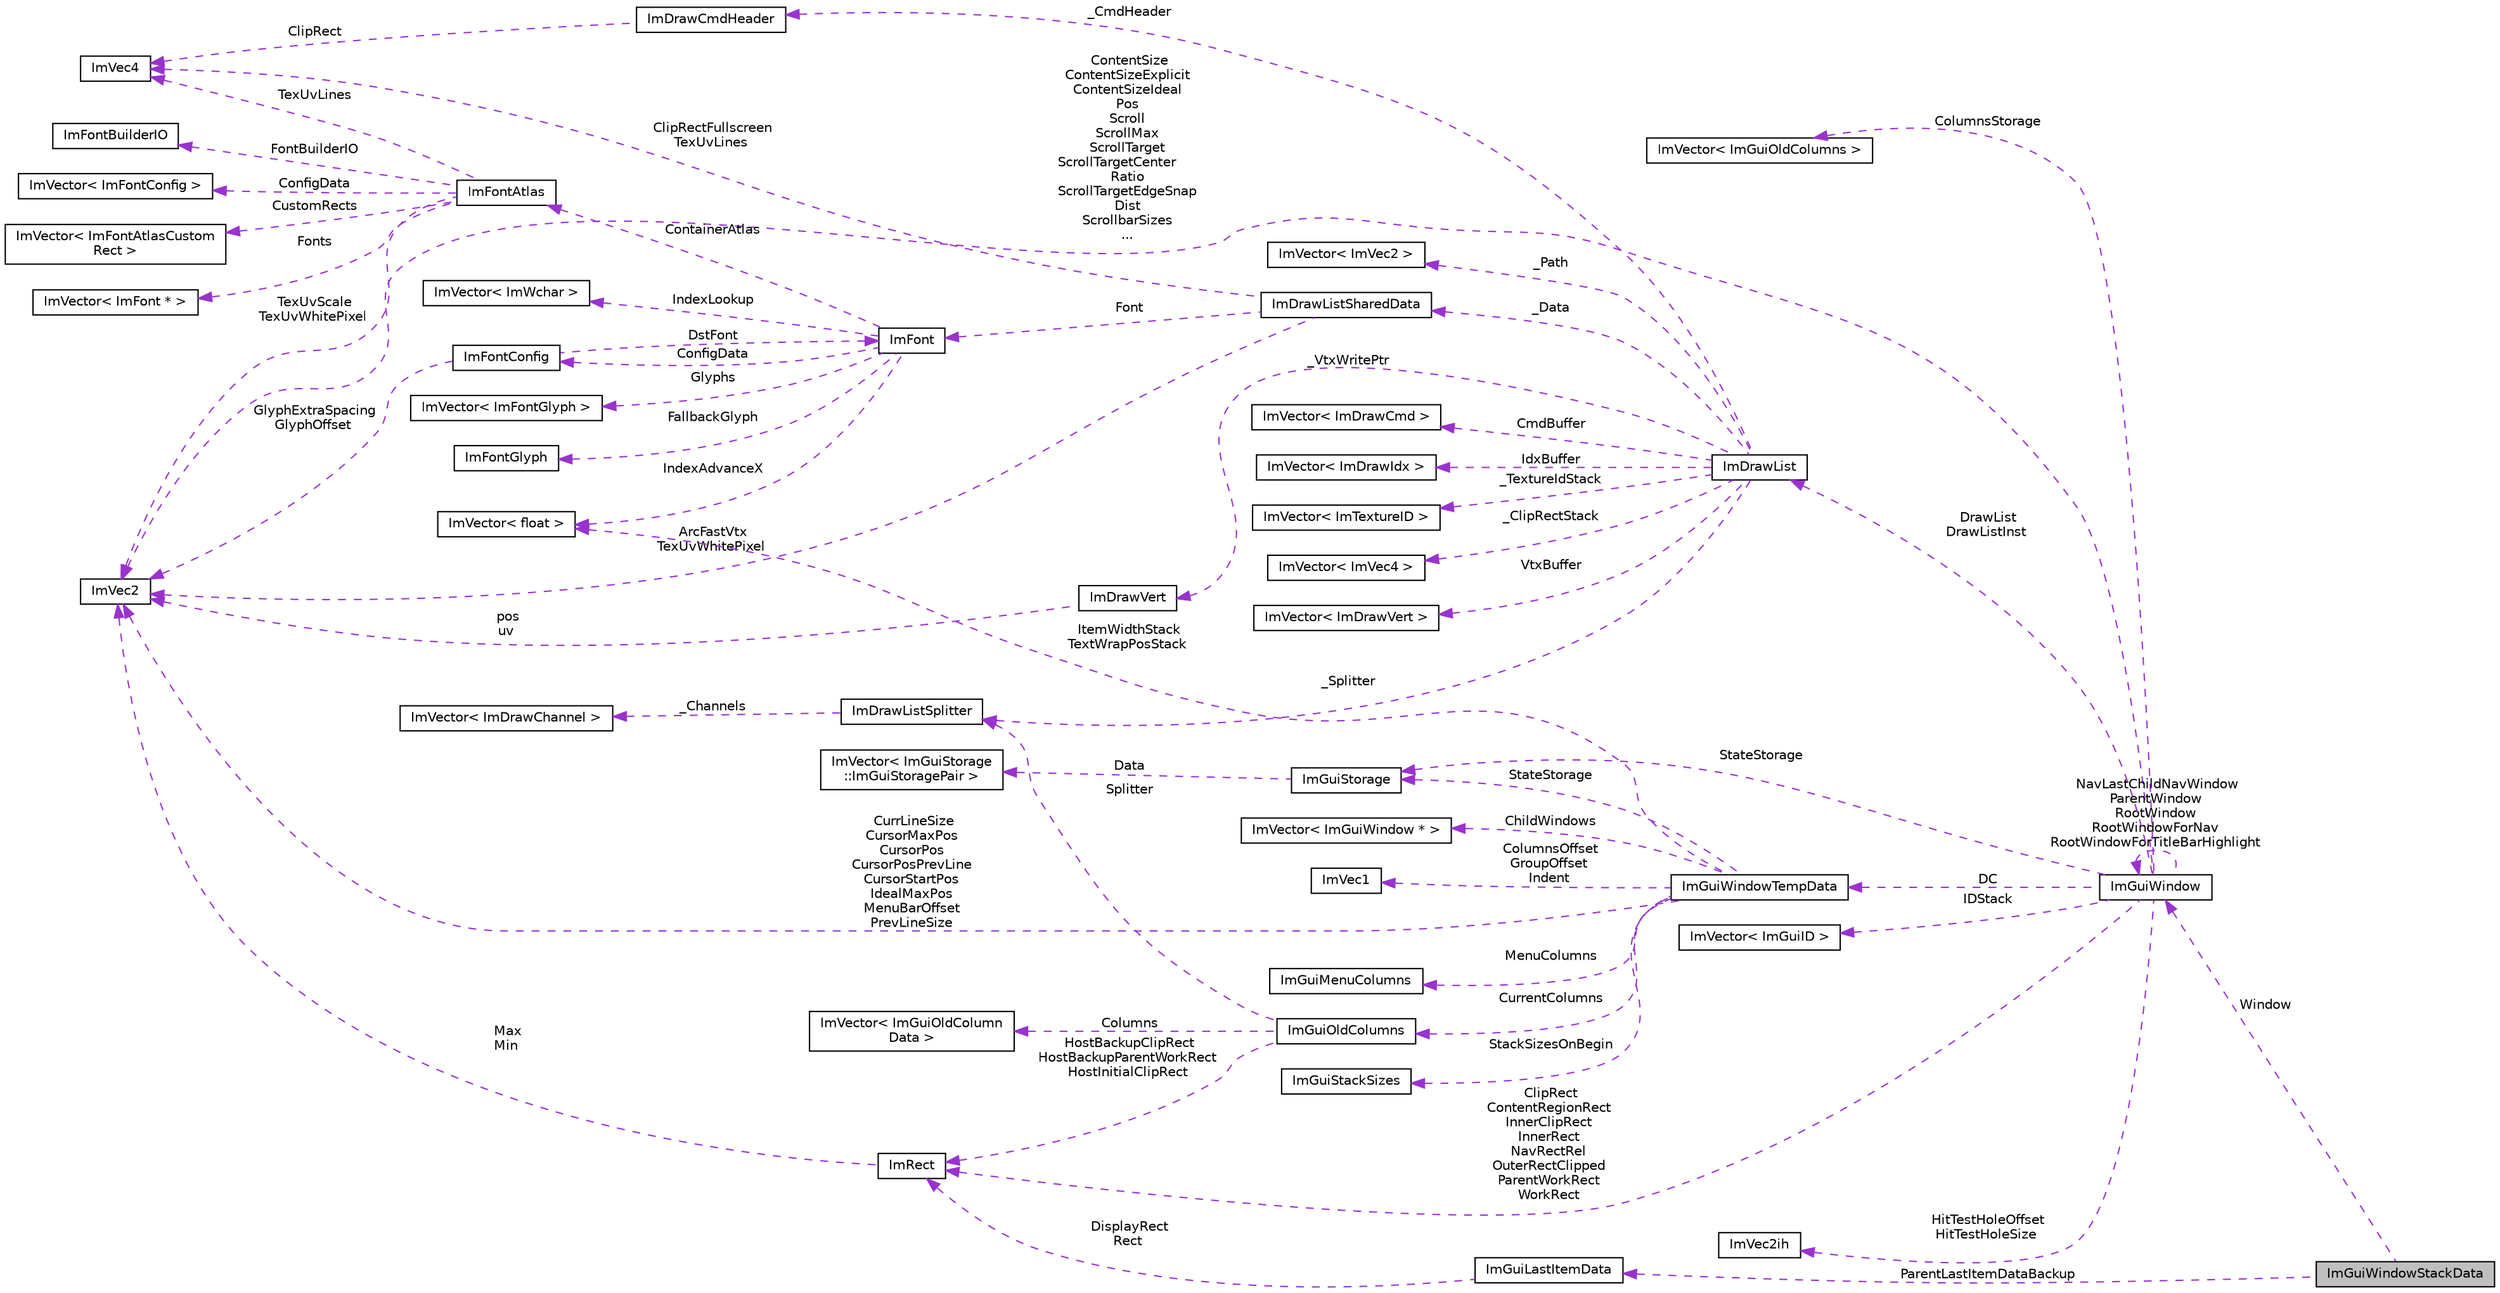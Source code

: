 digraph "ImGuiWindowStackData"
{
 // LATEX_PDF_SIZE
  edge [fontname="Helvetica",fontsize="10",labelfontname="Helvetica",labelfontsize="10"];
  node [fontname="Helvetica",fontsize="10",shape=record];
  rankdir="LR";
  Node1 [label="ImGuiWindowStackData",height=0.2,width=0.4,color="black", fillcolor="grey75", style="filled", fontcolor="black",tooltip=" "];
  Node2 -> Node1 [dir="back",color="darkorchid3",fontsize="10",style="dashed",label=" ParentLastItemDataBackup" ];
  Node2 [label="ImGuiLastItemData",height=0.2,width=0.4,color="black", fillcolor="white", style="filled",URL="$struct_im_gui_last_item_data.html",tooltip=" "];
  Node3 -> Node2 [dir="back",color="darkorchid3",fontsize="10",style="dashed",label=" DisplayRect\nRect" ];
  Node3 [label="ImRect",height=0.2,width=0.4,color="black", fillcolor="white", style="filled",URL="$struct_im_rect.html",tooltip=" "];
  Node4 -> Node3 [dir="back",color="darkorchid3",fontsize="10",style="dashed",label=" Max\nMin" ];
  Node4 [label="ImVec2",height=0.2,width=0.4,color="black", fillcolor="white", style="filled",URL="$struct_im_vec2.html",tooltip=" "];
  Node5 -> Node1 [dir="back",color="darkorchid3",fontsize="10",style="dashed",label=" Window" ];
  Node5 [label="ImGuiWindow",height=0.2,width=0.4,color="black", fillcolor="white", style="filled",URL="$struct_im_gui_window.html",tooltip=" "];
  Node6 -> Node5 [dir="back",color="darkorchid3",fontsize="10",style="dashed",label=" HitTestHoleOffset\nHitTestHoleSize" ];
  Node6 [label="ImVec2ih",height=0.2,width=0.4,color="black", fillcolor="white", style="filled",URL="$struct_im_vec2ih.html",tooltip=" "];
  Node7 -> Node5 [dir="back",color="darkorchid3",fontsize="10",style="dashed",label=" StateStorage" ];
  Node7 [label="ImGuiStorage",height=0.2,width=0.4,color="black", fillcolor="white", style="filled",URL="$struct_im_gui_storage.html",tooltip=" "];
  Node8 -> Node7 [dir="back",color="darkorchid3",fontsize="10",style="dashed",label=" Data" ];
  Node8 [label="ImVector\< ImGuiStorage\l::ImGuiStoragePair \>",height=0.2,width=0.4,color="black", fillcolor="white", style="filled",URL="$struct_im_vector.html",tooltip=" "];
  Node4 -> Node5 [dir="back",color="darkorchid3",fontsize="10",style="dashed",label=" ContentSize\nContentSizeExplicit\nContentSizeIdeal\nPos\nScroll\nScrollMax\nScrollTarget\nScrollTargetCenter\lRatio\nScrollTargetEdgeSnap\lDist\nScrollbarSizes\n..." ];
  Node3 -> Node5 [dir="back",color="darkorchid3",fontsize="10",style="dashed",label=" ClipRect\nContentRegionRect\nInnerClipRect\nInnerRect\nNavRectRel\nOuterRectClipped\nParentWorkRect\nWorkRect" ];
  Node9 -> Node5 [dir="back",color="darkorchid3",fontsize="10",style="dashed",label=" ColumnsStorage" ];
  Node9 [label="ImVector\< ImGuiOldColumns \>",height=0.2,width=0.4,color="black", fillcolor="white", style="filled",URL="$struct_im_vector.html",tooltip=" "];
  Node10 -> Node5 [dir="back",color="darkorchid3",fontsize="10",style="dashed",label=" DC" ];
  Node10 [label="ImGuiWindowTempData",height=0.2,width=0.4,color="black", fillcolor="white", style="filled",URL="$struct_im_gui_window_temp_data.html",tooltip=" "];
  Node11 -> Node10 [dir="back",color="darkorchid3",fontsize="10",style="dashed",label=" ColumnsOffset\nGroupOffset\nIndent" ];
  Node11 [label="ImVec1",height=0.2,width=0.4,color="black", fillcolor="white", style="filled",URL="$struct_im_vec1.html",tooltip=" "];
  Node7 -> Node10 [dir="back",color="darkorchid3",fontsize="10",style="dashed",label=" StateStorage" ];
  Node4 -> Node10 [dir="back",color="darkorchid3",fontsize="10",style="dashed",label=" CurrLineSize\nCursorMaxPos\nCursorPos\nCursorPosPrevLine\nCursorStartPos\nIdealMaxPos\nMenuBarOffset\nPrevLineSize" ];
  Node12 -> Node10 [dir="back",color="darkorchid3",fontsize="10",style="dashed",label=" CurrentColumns" ];
  Node12 [label="ImGuiOldColumns",height=0.2,width=0.4,color="black", fillcolor="white", style="filled",URL="$struct_im_gui_old_columns.html",tooltip=" "];
  Node3 -> Node12 [dir="back",color="darkorchid3",fontsize="10",style="dashed",label=" HostBackupClipRect\nHostBackupParentWorkRect\nHostInitialClipRect" ];
  Node13 -> Node12 [dir="back",color="darkorchid3",fontsize="10",style="dashed",label=" Columns" ];
  Node13 [label="ImVector\< ImGuiOldColumn\lData \>",height=0.2,width=0.4,color="black", fillcolor="white", style="filled",URL="$struct_im_vector.html",tooltip=" "];
  Node14 -> Node12 [dir="back",color="darkorchid3",fontsize="10",style="dashed",label=" Splitter" ];
  Node14 [label="ImDrawListSplitter",height=0.2,width=0.4,color="black", fillcolor="white", style="filled",URL="$struct_im_draw_list_splitter.html",tooltip=" "];
  Node15 -> Node14 [dir="back",color="darkorchid3",fontsize="10",style="dashed",label=" _Channels" ];
  Node15 [label="ImVector\< ImDrawChannel \>",height=0.2,width=0.4,color="black", fillcolor="white", style="filled",URL="$struct_im_vector.html",tooltip=" "];
  Node16 -> Node10 [dir="back",color="darkorchid3",fontsize="10",style="dashed",label=" StackSizesOnBegin" ];
  Node16 [label="ImGuiStackSizes",height=0.2,width=0.4,color="black", fillcolor="white", style="filled",URL="$struct_im_gui_stack_sizes.html",tooltip=" "];
  Node17 -> Node10 [dir="back",color="darkorchid3",fontsize="10",style="dashed",label=" ChildWindows" ];
  Node17 [label="ImVector\< ImGuiWindow * \>",height=0.2,width=0.4,color="black", fillcolor="white", style="filled",URL="$struct_im_vector.html",tooltip=" "];
  Node18 -> Node10 [dir="back",color="darkorchid3",fontsize="10",style="dashed",label=" ItemWidthStack\nTextWrapPosStack" ];
  Node18 [label="ImVector\< float \>",height=0.2,width=0.4,color="black", fillcolor="white", style="filled",URL="$struct_im_vector.html",tooltip=" "];
  Node19 -> Node10 [dir="back",color="darkorchid3",fontsize="10",style="dashed",label=" MenuColumns" ];
  Node19 [label="ImGuiMenuColumns",height=0.2,width=0.4,color="black", fillcolor="white", style="filled",URL="$struct_im_gui_menu_columns.html",tooltip=" "];
  Node20 -> Node5 [dir="back",color="darkorchid3",fontsize="10",style="dashed",label=" IDStack" ];
  Node20 [label="ImVector\< ImGuiID \>",height=0.2,width=0.4,color="black", fillcolor="white", style="filled",URL="$struct_im_vector.html",tooltip=" "];
  Node5 -> Node5 [dir="back",color="darkorchid3",fontsize="10",style="dashed",label=" NavLastChildNavWindow\nParentWindow\nRootWindow\nRootWindowForNav\nRootWindowForTitleBarHighlight" ];
  Node21 -> Node5 [dir="back",color="darkorchid3",fontsize="10",style="dashed",label=" DrawList\nDrawListInst" ];
  Node21 [label="ImDrawList",height=0.2,width=0.4,color="black", fillcolor="white", style="filled",URL="$struct_im_draw_list.html",tooltip=" "];
  Node22 -> Node21 [dir="back",color="darkorchid3",fontsize="10",style="dashed",label=" _ClipRectStack" ];
  Node22 [label="ImVector\< ImVec4 \>",height=0.2,width=0.4,color="black", fillcolor="white", style="filled",URL="$struct_im_vector.html",tooltip=" "];
  Node23 -> Node21 [dir="back",color="darkorchid3",fontsize="10",style="dashed",label=" VtxBuffer" ];
  Node23 [label="ImVector\< ImDrawVert \>",height=0.2,width=0.4,color="black", fillcolor="white", style="filled",URL="$struct_im_vector.html",tooltip=" "];
  Node24 -> Node21 [dir="back",color="darkorchid3",fontsize="10",style="dashed",label=" _Path" ];
  Node24 [label="ImVector\< ImVec2 \>",height=0.2,width=0.4,color="black", fillcolor="white", style="filled",URL="$struct_im_vector.html",tooltip=" "];
  Node25 -> Node21 [dir="back",color="darkorchid3",fontsize="10",style="dashed",label=" _Data" ];
  Node25 [label="ImDrawListSharedData",height=0.2,width=0.4,color="black", fillcolor="white", style="filled",URL="$struct_im_draw_list_shared_data.html",tooltip=" "];
  Node4 -> Node25 [dir="back",color="darkorchid3",fontsize="10",style="dashed",label=" ArcFastVtx\nTexUvWhitePixel" ];
  Node26 -> Node25 [dir="back",color="darkorchid3",fontsize="10",style="dashed",label=" ClipRectFullscreen\nTexUvLines" ];
  Node26 [label="ImVec4",height=0.2,width=0.4,color="black", fillcolor="white", style="filled",URL="$struct_im_vec4.html",tooltip=" "];
  Node27 -> Node25 [dir="back",color="darkorchid3",fontsize="10",style="dashed",label=" Font" ];
  Node27 [label="ImFont",height=0.2,width=0.4,color="black", fillcolor="white", style="filled",URL="$struct_im_font.html",tooltip=" "];
  Node28 -> Node27 [dir="back",color="darkorchid3",fontsize="10",style="dashed",label=" Glyphs" ];
  Node28 [label="ImVector\< ImFontGlyph \>",height=0.2,width=0.4,color="black", fillcolor="white", style="filled",URL="$struct_im_vector.html",tooltip=" "];
  Node29 -> Node27 [dir="back",color="darkorchid3",fontsize="10",style="dashed",label=" ConfigData" ];
  Node29 [label="ImFontConfig",height=0.2,width=0.4,color="black", fillcolor="white", style="filled",URL="$struct_im_font_config.html",tooltip=" "];
  Node4 -> Node29 [dir="back",color="darkorchid3",fontsize="10",style="dashed",label=" GlyphExtraSpacing\nGlyphOffset" ];
  Node27 -> Node29 [dir="back",color="darkorchid3",fontsize="10",style="dashed",label=" DstFont" ];
  Node30 -> Node27 [dir="back",color="darkorchid3",fontsize="10",style="dashed",label=" FallbackGlyph" ];
  Node30 [label="ImFontGlyph",height=0.2,width=0.4,color="black", fillcolor="white", style="filled",URL="$struct_im_font_glyph.html",tooltip=" "];
  Node31 -> Node27 [dir="back",color="darkorchid3",fontsize="10",style="dashed",label=" ContainerAtlas" ];
  Node31 [label="ImFontAtlas",height=0.2,width=0.4,color="black", fillcolor="white", style="filled",URL="$struct_im_font_atlas.html",tooltip=" "];
  Node32 -> Node31 [dir="back",color="darkorchid3",fontsize="10",style="dashed",label=" Fonts" ];
  Node32 [label="ImVector\< ImFont * \>",height=0.2,width=0.4,color="black", fillcolor="white", style="filled",URL="$struct_im_vector.html",tooltip=" "];
  Node33 -> Node31 [dir="back",color="darkorchid3",fontsize="10",style="dashed",label=" FontBuilderIO" ];
  Node33 [label="ImFontBuilderIO",height=0.2,width=0.4,color="black", fillcolor="white", style="filled",URL="$struct_im_font_builder_i_o.html",tooltip=" "];
  Node4 -> Node31 [dir="back",color="darkorchid3",fontsize="10",style="dashed",label=" TexUvScale\nTexUvWhitePixel" ];
  Node26 -> Node31 [dir="back",color="darkorchid3",fontsize="10",style="dashed",label=" TexUvLines" ];
  Node34 -> Node31 [dir="back",color="darkorchid3",fontsize="10",style="dashed",label=" ConfigData" ];
  Node34 [label="ImVector\< ImFontConfig \>",height=0.2,width=0.4,color="black", fillcolor="white", style="filled",URL="$struct_im_vector.html",tooltip=" "];
  Node35 -> Node31 [dir="back",color="darkorchid3",fontsize="10",style="dashed",label=" CustomRects" ];
  Node35 [label="ImVector\< ImFontAtlasCustom\lRect \>",height=0.2,width=0.4,color="black", fillcolor="white", style="filled",URL="$struct_im_vector.html",tooltip=" "];
  Node18 -> Node27 [dir="back",color="darkorchid3",fontsize="10",style="dashed",label=" IndexAdvanceX" ];
  Node36 -> Node27 [dir="back",color="darkorchid3",fontsize="10",style="dashed",label=" IndexLookup" ];
  Node36 [label="ImVector\< ImWchar \>",height=0.2,width=0.4,color="black", fillcolor="white", style="filled",URL="$struct_im_vector.html",tooltip=" "];
  Node37 -> Node21 [dir="back",color="darkorchid3",fontsize="10",style="dashed",label=" _VtxWritePtr" ];
  Node37 [label="ImDrawVert",height=0.2,width=0.4,color="black", fillcolor="white", style="filled",URL="$struct_im_draw_vert.html",tooltip=" "];
  Node4 -> Node37 [dir="back",color="darkorchid3",fontsize="10",style="dashed",label=" pos\nuv" ];
  Node38 -> Node21 [dir="back",color="darkorchid3",fontsize="10",style="dashed",label=" _CmdHeader" ];
  Node38 [label="ImDrawCmdHeader",height=0.2,width=0.4,color="black", fillcolor="white", style="filled",URL="$struct_im_draw_cmd_header.html",tooltip=" "];
  Node26 -> Node38 [dir="back",color="darkorchid3",fontsize="10",style="dashed",label=" ClipRect" ];
  Node39 -> Node21 [dir="back",color="darkorchid3",fontsize="10",style="dashed",label=" CmdBuffer" ];
  Node39 [label="ImVector\< ImDrawCmd \>",height=0.2,width=0.4,color="black", fillcolor="white", style="filled",URL="$struct_im_vector.html",tooltip=" "];
  Node14 -> Node21 [dir="back",color="darkorchid3",fontsize="10",style="dashed",label=" _Splitter" ];
  Node40 -> Node21 [dir="back",color="darkorchid3",fontsize="10",style="dashed",label=" IdxBuffer" ];
  Node40 [label="ImVector\< ImDrawIdx \>",height=0.2,width=0.4,color="black", fillcolor="white", style="filled",URL="$struct_im_vector.html",tooltip=" "];
  Node41 -> Node21 [dir="back",color="darkorchid3",fontsize="10",style="dashed",label=" _TextureIdStack" ];
  Node41 [label="ImVector\< ImTextureID \>",height=0.2,width=0.4,color="black", fillcolor="white", style="filled",URL="$struct_im_vector.html",tooltip=" "];
}

